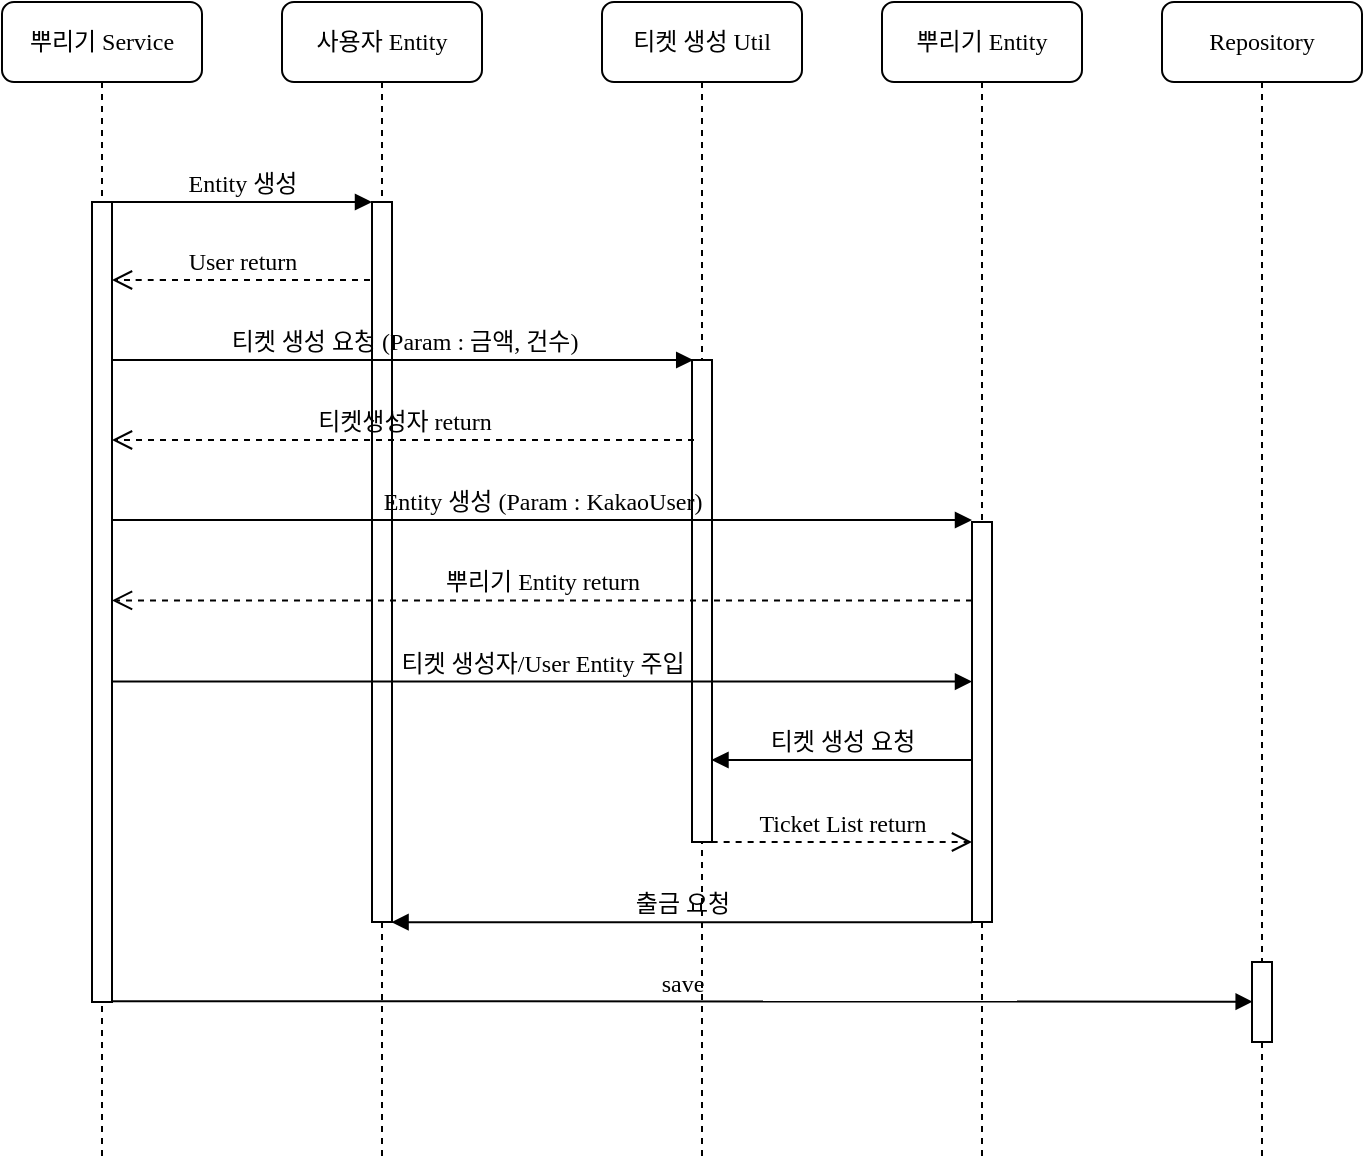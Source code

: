 <mxfile version="14.1.2" type="device"><diagram name="Page-1" id="13e1069c-82ec-6db2-03f1-153e76fe0fe0"><mxGraphModel dx="1125" dy="589" grid="1" gridSize="10" guides="1" tooltips="1" connect="1" arrows="1" fold="1" page="1" pageScale="1" pageWidth="1100" pageHeight="850" background="#ffffff" math="0" shadow="0"><root><mxCell id="0"/><mxCell id="1" parent="0"/><mxCell id="7baba1c4bc27f4b0-2" value="사용자 Entity" style="shape=umlLifeline;perimeter=lifelinePerimeter;whiteSpace=wrap;html=1;container=1;collapsible=0;recursiveResize=0;outlineConnect=0;rounded=1;shadow=0;comic=0;labelBackgroundColor=none;strokeWidth=1;fontFamily=Verdana;fontSize=12;align=center;" parent="1" vertex="1"><mxGeometry x="240" y="80" width="100" height="580" as="geometry"/></mxCell><mxCell id="7baba1c4bc27f4b0-10" value="" style="html=1;points=[];perimeter=orthogonalPerimeter;rounded=0;shadow=0;comic=0;labelBackgroundColor=none;strokeWidth=1;fontFamily=Verdana;fontSize=12;align=center;" parent="7baba1c4bc27f4b0-2" vertex="1"><mxGeometry x="45" y="100" width="10" height="360" as="geometry"/></mxCell><mxCell id="7baba1c4bc27f4b0-3" value="티켓 생성 Util" style="shape=umlLifeline;perimeter=lifelinePerimeter;whiteSpace=wrap;html=1;container=1;collapsible=0;recursiveResize=0;outlineConnect=0;rounded=1;shadow=0;comic=0;labelBackgroundColor=none;strokeWidth=1;fontFamily=Verdana;fontSize=12;align=center;" parent="1" vertex="1"><mxGeometry x="400" y="80" width="100" height="580" as="geometry"/></mxCell><mxCell id="7baba1c4bc27f4b0-13" value="" style="html=1;points=[];perimeter=orthogonalPerimeter;rounded=0;shadow=0;comic=0;labelBackgroundColor=none;strokeWidth=1;fontFamily=Verdana;fontSize=12;align=center;" parent="7baba1c4bc27f4b0-3" vertex="1"><mxGeometry x="45" y="179" width="10" height="241" as="geometry"/></mxCell><mxCell id="7baba1c4bc27f4b0-4" value="뿌리기 Entity" style="shape=umlLifeline;perimeter=lifelinePerimeter;whiteSpace=wrap;html=1;container=1;collapsible=0;recursiveResize=0;outlineConnect=0;rounded=1;shadow=0;comic=0;labelBackgroundColor=none;strokeWidth=1;fontFamily=Verdana;fontSize=12;align=center;" parent="1" vertex="1"><mxGeometry x="540" y="80" width="100" height="580" as="geometry"/></mxCell><mxCell id="7baba1c4bc27f4b0-5" value="Repository" style="shape=umlLifeline;perimeter=lifelinePerimeter;whiteSpace=wrap;html=1;container=1;collapsible=0;recursiveResize=0;outlineConnect=0;rounded=1;shadow=0;comic=0;labelBackgroundColor=none;strokeWidth=1;fontFamily=Verdana;fontSize=12;align=center;" parent="1" vertex="1"><mxGeometry x="680" y="80" width="100" height="580" as="geometry"/></mxCell><mxCell id="fO7a_FFpmHtgx1kZ53Yg-21" value="" style="html=1;points=[];perimeter=orthogonalPerimeter;rounded=0;shadow=0;comic=0;labelBackgroundColor=none;strokeWidth=1;fontFamily=Verdana;fontSize=12;align=center;" vertex="1" parent="7baba1c4bc27f4b0-5"><mxGeometry x="45" y="480" width="10" height="40" as="geometry"/></mxCell><mxCell id="7baba1c4bc27f4b0-8" value="뿌리기 Service" style="shape=umlLifeline;perimeter=lifelinePerimeter;whiteSpace=wrap;html=1;container=1;collapsible=0;recursiveResize=0;outlineConnect=0;rounded=1;shadow=0;comic=0;labelBackgroundColor=none;strokeWidth=1;fontFamily=Verdana;fontSize=12;align=center;" parent="1" vertex="1"><mxGeometry x="100" y="80" width="100" height="580" as="geometry"/></mxCell><mxCell id="7baba1c4bc27f4b0-9" value="" style="html=1;points=[];perimeter=orthogonalPerimeter;rounded=0;shadow=0;comic=0;labelBackgroundColor=none;strokeWidth=1;fontFamily=Verdana;fontSize=12;align=center;" parent="7baba1c4bc27f4b0-8" vertex="1"><mxGeometry x="45" y="100" width="10" height="400" as="geometry"/></mxCell><mxCell id="7baba1c4bc27f4b0-22" value="" style="html=1;points=[];perimeter=orthogonalPerimeter;rounded=0;shadow=0;comic=0;labelBackgroundColor=none;strokeWidth=1;fontFamily=Verdana;fontSize=12;align=center;" parent="1" vertex="1"><mxGeometry x="585" y="340" width="10" height="200" as="geometry"/></mxCell><mxCell id="7baba1c4bc27f4b0-23" value="Entity 생성 (Param : KakaoUser)" style="html=1;verticalAlign=bottom;endArrow=block;entryX=0;entryY=0;labelBackgroundColor=none;fontFamily=Verdana;fontSize=12;" parent="1" edge="1"><mxGeometry relative="1" as="geometry"><mxPoint x="155.0" y="339.0" as="sourcePoint"/><mxPoint x="585" y="339.0" as="targetPoint"/></mxGeometry></mxCell><mxCell id="7baba1c4bc27f4b0-29" value="티켓 생성 요청" style="html=1;verticalAlign=bottom;endArrow=block;labelBackgroundColor=none;fontFamily=Verdana;fontSize=12;edgeStyle=elbowEdgeStyle;elbow=vertical;entryX=0.974;entryY=0.88;entryDx=0;entryDy=0;entryPerimeter=0;" parent="1" edge="1"><mxGeometry relative="1" as="geometry"><mxPoint x="585" y="459" as="sourcePoint"/><mxPoint x="454.74" y="459" as="targetPoint"/><Array as="points"><mxPoint x="520.5" y="459"/><mxPoint x="540.5" y="656"/><mxPoint x="470.5" y="656"/></Array></mxGeometry></mxCell><mxCell id="7baba1c4bc27f4b0-30" value="티켓생성자 return" style="html=1;verticalAlign=bottom;endArrow=open;dashed=1;endSize=8;labelBackgroundColor=none;fontFamily=Verdana;fontSize=12;edgeStyle=elbowEdgeStyle;elbow=vertical;" parent="1" edge="1"><mxGeometry relative="1" as="geometry"><mxPoint x="155.0" y="299" as="targetPoint"/><Array as="points"><mxPoint x="388" y="299"/></Array><mxPoint x="446" y="299" as="sourcePoint"/></mxGeometry></mxCell><mxCell id="7baba1c4bc27f4b0-11" value="Entity 생성" style="html=1;verticalAlign=bottom;endArrow=block;entryX=0;entryY=0;labelBackgroundColor=none;fontFamily=Verdana;fontSize=12;edgeStyle=elbowEdgeStyle;elbow=vertical;" parent="1" source="7baba1c4bc27f4b0-9" target="7baba1c4bc27f4b0-10" edge="1"><mxGeometry relative="1" as="geometry"><mxPoint x="220" y="190" as="sourcePoint"/></mxGeometry></mxCell><mxCell id="fO7a_FFpmHtgx1kZ53Yg-1" value="User return" style="html=1;verticalAlign=bottom;endArrow=open;dashed=1;endSize=8;labelBackgroundColor=none;fontFamily=Verdana;fontSize=12;edgeStyle=elbowEdgeStyle;elbow=vertical;" edge="1" parent="1"><mxGeometry relative="1" as="geometry"><mxPoint x="155.0" y="219" as="targetPoint"/><Array as="points"><mxPoint x="171" y="219"/><mxPoint x="276" y="219"/></Array><mxPoint x="284" y="219" as="sourcePoint"/></mxGeometry></mxCell><mxCell id="fO7a_FFpmHtgx1kZ53Yg-11" value="뿌리기 Entity return" style="html=1;verticalAlign=bottom;endArrow=open;dashed=1;endSize=8;labelBackgroundColor=none;fontFamily=Verdana;fontSize=12;edgeStyle=elbowEdgeStyle;elbow=vertical;" edge="1" parent="1"><mxGeometry relative="1" as="geometry"><mxPoint x="155.0" y="379.2" as="targetPoint"/><Array as="points"><mxPoint x="391" y="379.2"/></Array><mxPoint x="585" y="379.2" as="sourcePoint"/></mxGeometry></mxCell><mxCell id="fO7a_FFpmHtgx1kZ53Yg-12" value="티켓 생성자/User&amp;nbsp;Entity 주입" style="html=1;verticalAlign=bottom;endArrow=block;entryX=0;entryY=0;labelBackgroundColor=none;fontFamily=Verdana;fontSize=12;" edge="1" parent="1"><mxGeometry relative="1" as="geometry"><mxPoint x="155" y="419.76" as="sourcePoint"/><mxPoint x="585" y="419.76" as="targetPoint"/></mxGeometry></mxCell><mxCell id="fO7a_FFpmHtgx1kZ53Yg-14" value="Ticket List return" style="html=1;verticalAlign=bottom;endArrow=open;dashed=1;endSize=8;labelBackgroundColor=none;fontFamily=Verdana;fontSize=12;edgeStyle=elbowEdgeStyle;elbow=vertical;entryX=-0.031;entryY=0.784;entryDx=0;entryDy=0;entryPerimeter=0;exitX=0.951;exitY=0.987;exitDx=0;exitDy=0;exitPerimeter=0;" edge="1" parent="1"><mxGeometry relative="1" as="geometry"><mxPoint x="585" y="500.05" as="targetPoint"/><mxPoint x="454.82" y="500" as="sourcePoint"/></mxGeometry></mxCell><mxCell id="fO7a_FFpmHtgx1kZ53Yg-17" value="출금 요청" style="html=1;verticalAlign=bottom;endArrow=block;labelBackgroundColor=none;fontFamily=Verdana;fontSize=12;edgeStyle=elbowEdgeStyle;elbow=vertical;entryX=0.978;entryY=0.727;entryDx=0;entryDy=0;entryPerimeter=0;" edge="1" parent="1"><mxGeometry relative="1" as="geometry"><mxPoint x="585" y="540.12" as="sourcePoint"/><mxPoint x="294.78" y="540" as="targetPoint"/><Array as="points"><mxPoint x="520.5" y="540.12"/><mxPoint x="540.5" y="737.12"/><mxPoint x="470.5" y="737.12"/></Array></mxGeometry></mxCell><mxCell id="7baba1c4bc27f4b0-14" value="티켓 생성 요청 (Param : 금액, 건수)" style="html=1;verticalAlign=bottom;endArrow=block;labelBackgroundColor=none;fontFamily=Verdana;fontSize=12;edgeStyle=elbowEdgeStyle;elbow=vertical;entryX=0.061;entryY=-0.001;entryDx=0;entryDy=0;entryPerimeter=0;" parent="1" source="7baba1c4bc27f4b0-9" target="7baba1c4bc27f4b0-13" edge="1"><mxGeometry relative="1" as="geometry"><mxPoint x="156" y="259" as="sourcePoint"/><mxPoint x="444" y="259" as="targetPoint"/><Array as="points"><mxPoint x="422" y="259"/><mxPoint x="240.86" y="144.85"/><mxPoint x="210.86" y="164.85"/></Array></mxGeometry></mxCell><mxCell id="fO7a_FFpmHtgx1kZ53Yg-20" value="save" style="html=1;verticalAlign=bottom;endArrow=block;entryX=0.033;entryY=0.496;labelBackgroundColor=none;fontFamily=Verdana;fontSize=12;entryDx=0;entryDy=0;entryPerimeter=0;" edge="1" parent="1" target="fO7a_FFpmHtgx1kZ53Yg-21"><mxGeometry relative="1" as="geometry"><mxPoint x="155" y="579.58" as="sourcePoint"/><mxPoint x="585" y="579.58" as="targetPoint"/></mxGeometry></mxCell></root></mxGraphModel></diagram></mxfile>